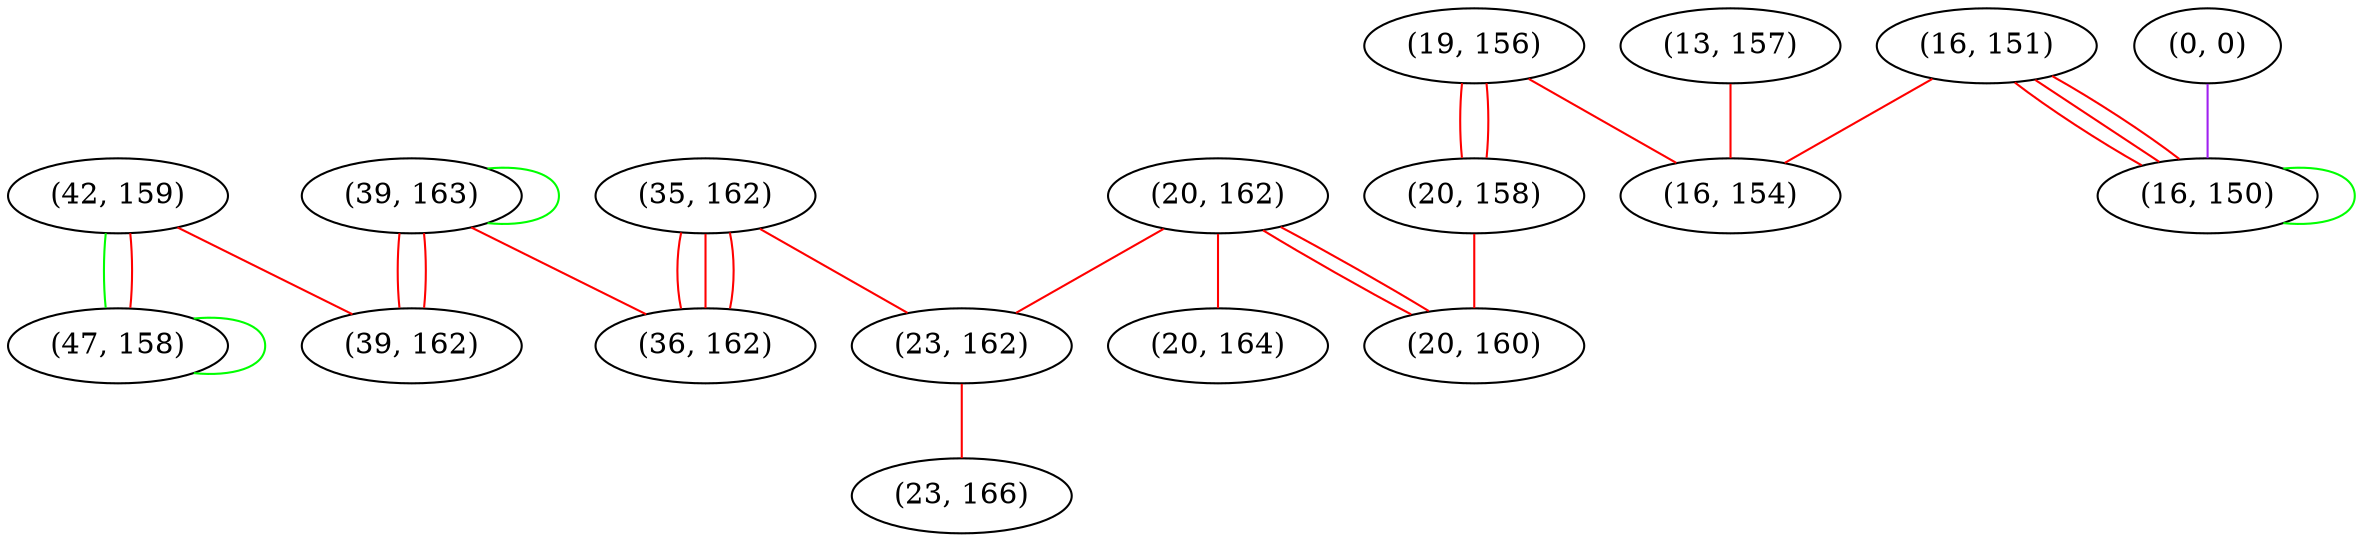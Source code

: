 graph "" {
"(42, 159)";
"(39, 163)";
"(35, 162)";
"(0, 0)";
"(19, 156)";
"(20, 162)";
"(47, 158)";
"(20, 158)";
"(16, 151)";
"(20, 160)";
"(16, 150)";
"(23, 162)";
"(13, 157)";
"(36, 162)";
"(23, 166)";
"(20, 164)";
"(39, 162)";
"(16, 154)";
"(42, 159)" -- "(47, 158)"  [color=green, key=0, weight=2];
"(42, 159)" -- "(47, 158)"  [color=red, key=1, weight=1];
"(42, 159)" -- "(39, 162)"  [color=red, key=0, weight=1];
"(39, 163)" -- "(36, 162)"  [color=red, key=0, weight=1];
"(39, 163)" -- "(39, 162)"  [color=red, key=0, weight=1];
"(39, 163)" -- "(39, 162)"  [color=red, key=1, weight=1];
"(39, 163)" -- "(39, 163)"  [color=green, key=0, weight=2];
"(35, 162)" -- "(36, 162)"  [color=red, key=0, weight=1];
"(35, 162)" -- "(36, 162)"  [color=red, key=1, weight=1];
"(35, 162)" -- "(36, 162)"  [color=red, key=2, weight=1];
"(35, 162)" -- "(23, 162)"  [color=red, key=0, weight=1];
"(0, 0)" -- "(16, 150)"  [color=purple, key=0, weight=4];
"(19, 156)" -- "(16, 154)"  [color=red, key=0, weight=1];
"(19, 156)" -- "(20, 158)"  [color=red, key=0, weight=1];
"(19, 156)" -- "(20, 158)"  [color=red, key=1, weight=1];
"(20, 162)" -- "(20, 164)"  [color=red, key=0, weight=1];
"(20, 162)" -- "(23, 162)"  [color=red, key=0, weight=1];
"(20, 162)" -- "(20, 160)"  [color=red, key=0, weight=1];
"(20, 162)" -- "(20, 160)"  [color=red, key=1, weight=1];
"(47, 158)" -- "(47, 158)"  [color=green, key=0, weight=2];
"(20, 158)" -- "(20, 160)"  [color=red, key=0, weight=1];
"(16, 151)" -- "(16, 150)"  [color=red, key=0, weight=1];
"(16, 151)" -- "(16, 150)"  [color=red, key=1, weight=1];
"(16, 151)" -- "(16, 150)"  [color=red, key=2, weight=1];
"(16, 151)" -- "(16, 154)"  [color=red, key=0, weight=1];
"(16, 150)" -- "(16, 150)"  [color=green, key=0, weight=2];
"(23, 162)" -- "(23, 166)"  [color=red, key=0, weight=1];
"(13, 157)" -- "(16, 154)"  [color=red, key=0, weight=1];
}
